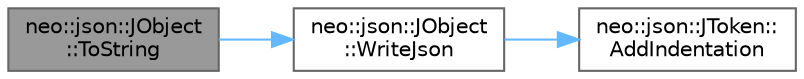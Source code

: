 digraph "neo::json::JObject::ToString"
{
 // LATEX_PDF_SIZE
  bgcolor="transparent";
  edge [fontname=Helvetica,fontsize=10,labelfontname=Helvetica,labelfontsize=10];
  node [fontname=Helvetica,fontsize=10,shape=box,height=0.2,width=0.4];
  rankdir="LR";
  Node1 [id="Node000001",label="neo::json::JObject\l::ToString",height=0.2,width=0.4,color="gray40", fillcolor="grey60", style="filled", fontcolor="black",tooltip="Converts this object to a string representation."];
  Node1 -> Node2 [id="edge1_Node000001_Node000002",color="steelblue1",style="solid",tooltip=" "];
  Node2 [id="Node000002",label="neo::json::JObject\l::WriteJson",height=0.2,width=0.4,color="grey40", fillcolor="white", style="filled",URL="$classneo_1_1json_1_1_j_object.html#a68bbf6dddb64b03ea5f65db018b014e3",tooltip="Writes this token to JSON output."];
  Node2 -> Node3 [id="edge2_Node000002_Node000003",color="steelblue1",style="solid",tooltip=" "];
  Node3 [id="Node000003",label="neo::json::JToken::\lAddIndentation",height=0.2,width=0.4,color="grey40", fillcolor="white", style="filled",URL="$classneo_1_1json_1_1_j_token.html#a1a8e9b1d2fe1b4e1aab211373ad5e42a",tooltip="Helper function to add indentation."];
}
